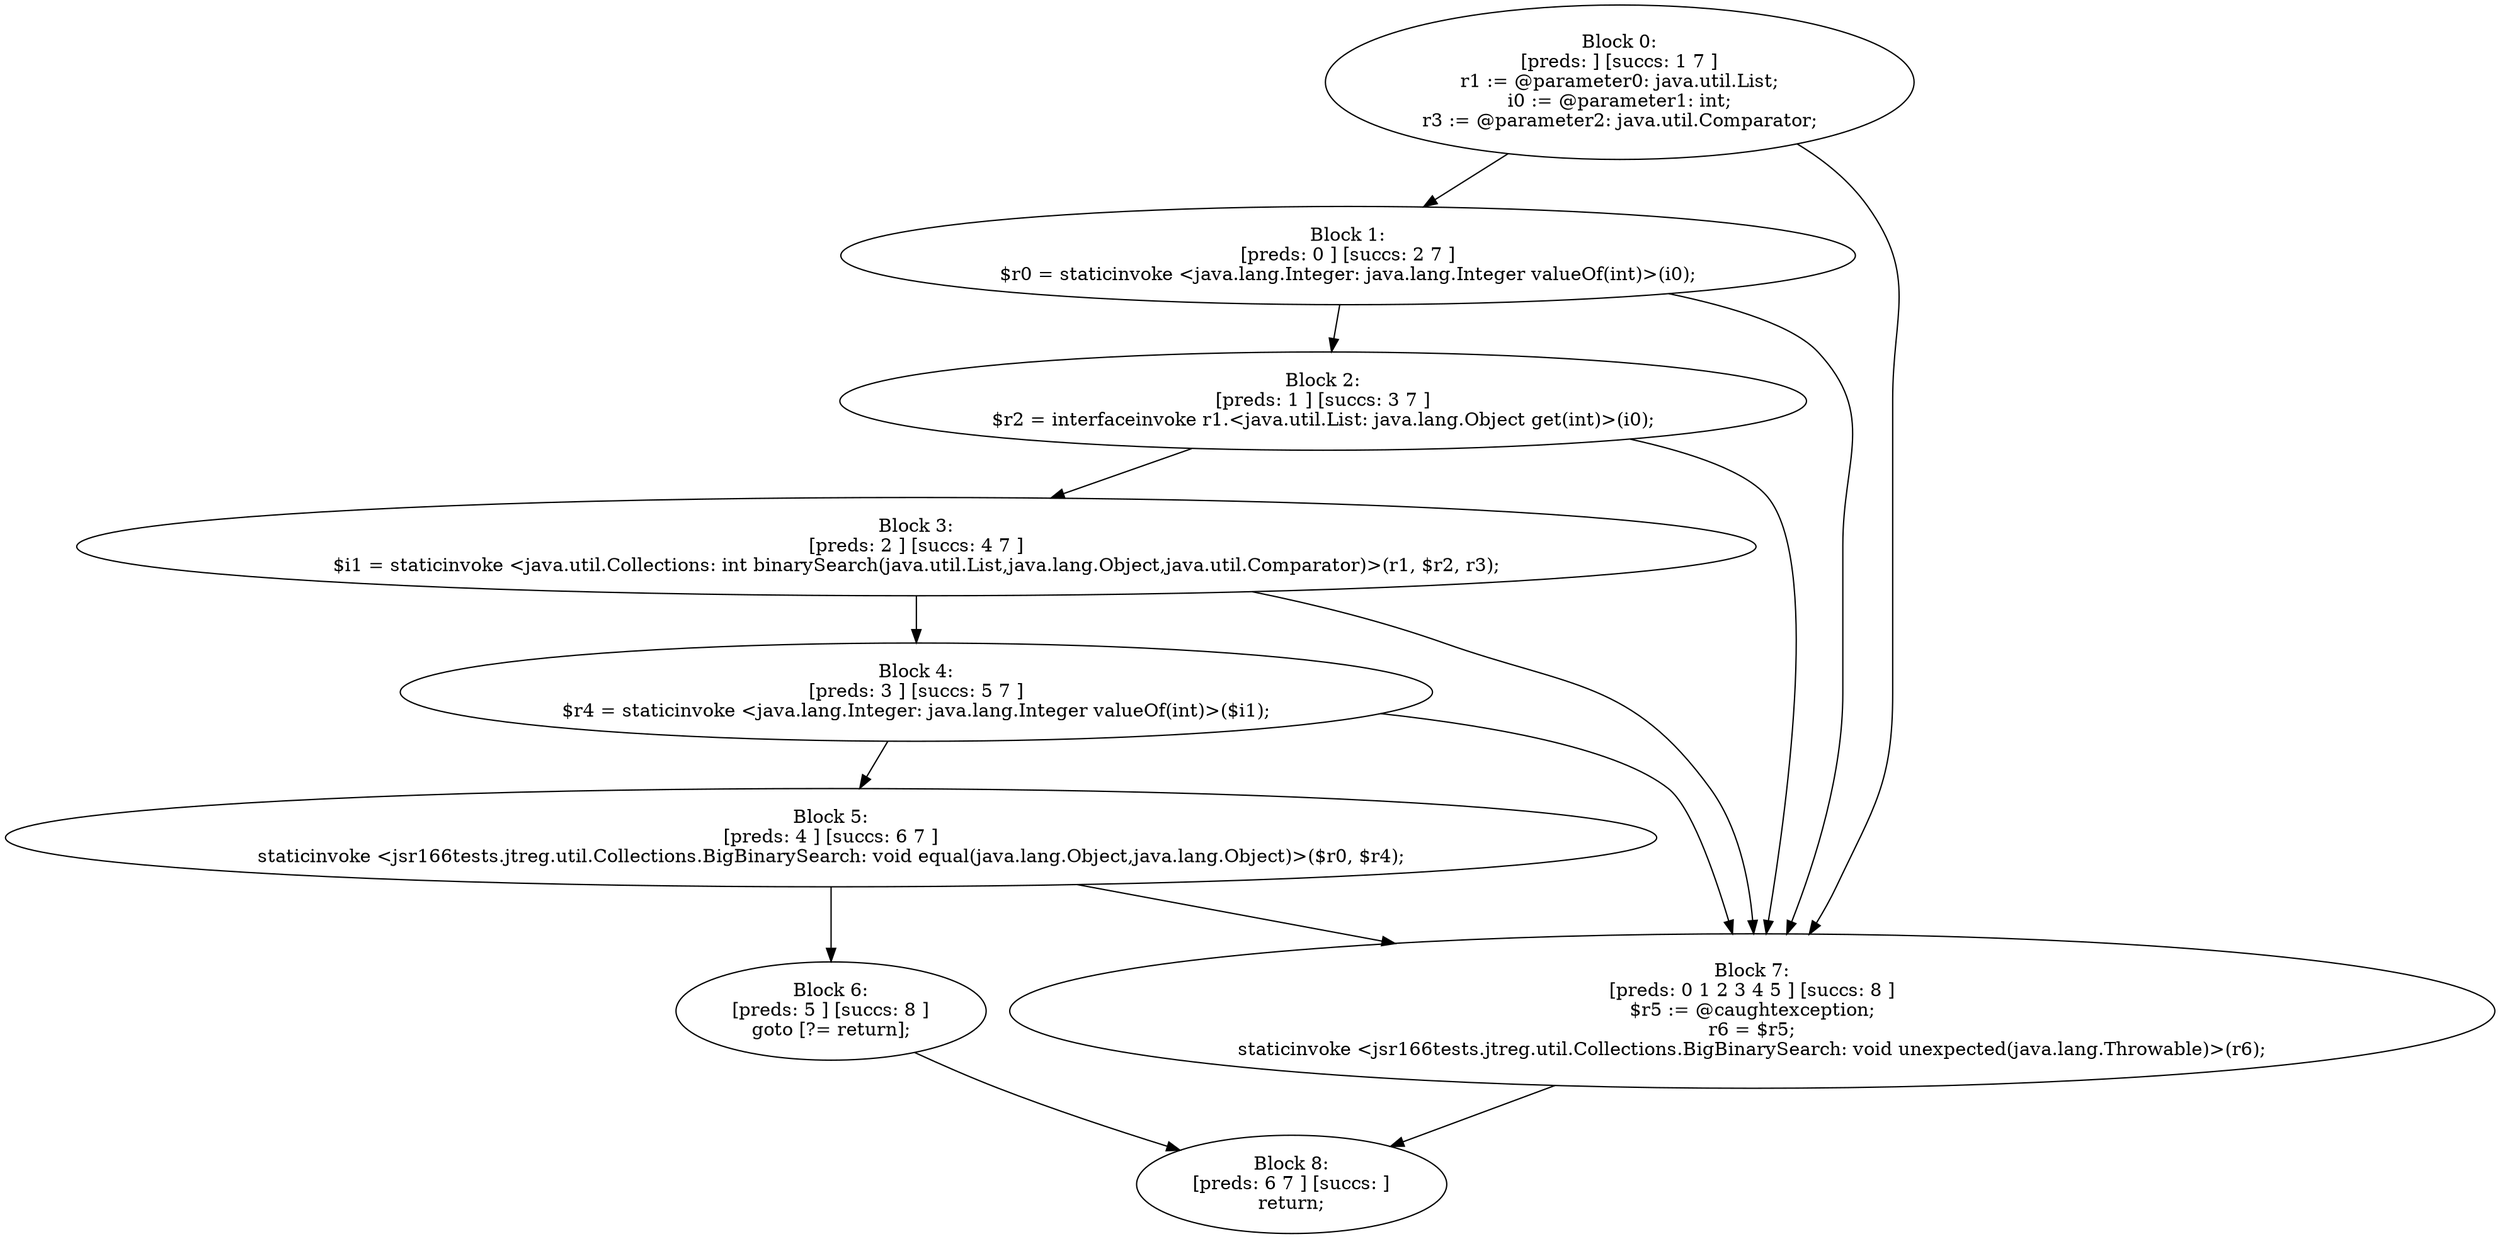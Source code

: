 digraph "unitGraph" {
    "Block 0:
[preds: ] [succs: 1 7 ]
r1 := @parameter0: java.util.List;
i0 := @parameter1: int;
r3 := @parameter2: java.util.Comparator;
"
    "Block 1:
[preds: 0 ] [succs: 2 7 ]
$r0 = staticinvoke <java.lang.Integer: java.lang.Integer valueOf(int)>(i0);
"
    "Block 2:
[preds: 1 ] [succs: 3 7 ]
$r2 = interfaceinvoke r1.<java.util.List: java.lang.Object get(int)>(i0);
"
    "Block 3:
[preds: 2 ] [succs: 4 7 ]
$i1 = staticinvoke <java.util.Collections: int binarySearch(java.util.List,java.lang.Object,java.util.Comparator)>(r1, $r2, r3);
"
    "Block 4:
[preds: 3 ] [succs: 5 7 ]
$r4 = staticinvoke <java.lang.Integer: java.lang.Integer valueOf(int)>($i1);
"
    "Block 5:
[preds: 4 ] [succs: 6 7 ]
staticinvoke <jsr166tests.jtreg.util.Collections.BigBinarySearch: void equal(java.lang.Object,java.lang.Object)>($r0, $r4);
"
    "Block 6:
[preds: 5 ] [succs: 8 ]
goto [?= return];
"
    "Block 7:
[preds: 0 1 2 3 4 5 ] [succs: 8 ]
$r5 := @caughtexception;
r6 = $r5;
staticinvoke <jsr166tests.jtreg.util.Collections.BigBinarySearch: void unexpected(java.lang.Throwable)>(r6);
"
    "Block 8:
[preds: 6 7 ] [succs: ]
return;
"
    "Block 0:
[preds: ] [succs: 1 7 ]
r1 := @parameter0: java.util.List;
i0 := @parameter1: int;
r3 := @parameter2: java.util.Comparator;
"->"Block 1:
[preds: 0 ] [succs: 2 7 ]
$r0 = staticinvoke <java.lang.Integer: java.lang.Integer valueOf(int)>(i0);
";
    "Block 0:
[preds: ] [succs: 1 7 ]
r1 := @parameter0: java.util.List;
i0 := @parameter1: int;
r3 := @parameter2: java.util.Comparator;
"->"Block 7:
[preds: 0 1 2 3 4 5 ] [succs: 8 ]
$r5 := @caughtexception;
r6 = $r5;
staticinvoke <jsr166tests.jtreg.util.Collections.BigBinarySearch: void unexpected(java.lang.Throwable)>(r6);
";
    "Block 1:
[preds: 0 ] [succs: 2 7 ]
$r0 = staticinvoke <java.lang.Integer: java.lang.Integer valueOf(int)>(i0);
"->"Block 2:
[preds: 1 ] [succs: 3 7 ]
$r2 = interfaceinvoke r1.<java.util.List: java.lang.Object get(int)>(i0);
";
    "Block 1:
[preds: 0 ] [succs: 2 7 ]
$r0 = staticinvoke <java.lang.Integer: java.lang.Integer valueOf(int)>(i0);
"->"Block 7:
[preds: 0 1 2 3 4 5 ] [succs: 8 ]
$r5 := @caughtexception;
r6 = $r5;
staticinvoke <jsr166tests.jtreg.util.Collections.BigBinarySearch: void unexpected(java.lang.Throwable)>(r6);
";
    "Block 2:
[preds: 1 ] [succs: 3 7 ]
$r2 = interfaceinvoke r1.<java.util.List: java.lang.Object get(int)>(i0);
"->"Block 3:
[preds: 2 ] [succs: 4 7 ]
$i1 = staticinvoke <java.util.Collections: int binarySearch(java.util.List,java.lang.Object,java.util.Comparator)>(r1, $r2, r3);
";
    "Block 2:
[preds: 1 ] [succs: 3 7 ]
$r2 = interfaceinvoke r1.<java.util.List: java.lang.Object get(int)>(i0);
"->"Block 7:
[preds: 0 1 2 3 4 5 ] [succs: 8 ]
$r5 := @caughtexception;
r6 = $r5;
staticinvoke <jsr166tests.jtreg.util.Collections.BigBinarySearch: void unexpected(java.lang.Throwable)>(r6);
";
    "Block 3:
[preds: 2 ] [succs: 4 7 ]
$i1 = staticinvoke <java.util.Collections: int binarySearch(java.util.List,java.lang.Object,java.util.Comparator)>(r1, $r2, r3);
"->"Block 4:
[preds: 3 ] [succs: 5 7 ]
$r4 = staticinvoke <java.lang.Integer: java.lang.Integer valueOf(int)>($i1);
";
    "Block 3:
[preds: 2 ] [succs: 4 7 ]
$i1 = staticinvoke <java.util.Collections: int binarySearch(java.util.List,java.lang.Object,java.util.Comparator)>(r1, $r2, r3);
"->"Block 7:
[preds: 0 1 2 3 4 5 ] [succs: 8 ]
$r5 := @caughtexception;
r6 = $r5;
staticinvoke <jsr166tests.jtreg.util.Collections.BigBinarySearch: void unexpected(java.lang.Throwable)>(r6);
";
    "Block 4:
[preds: 3 ] [succs: 5 7 ]
$r4 = staticinvoke <java.lang.Integer: java.lang.Integer valueOf(int)>($i1);
"->"Block 5:
[preds: 4 ] [succs: 6 7 ]
staticinvoke <jsr166tests.jtreg.util.Collections.BigBinarySearch: void equal(java.lang.Object,java.lang.Object)>($r0, $r4);
";
    "Block 4:
[preds: 3 ] [succs: 5 7 ]
$r4 = staticinvoke <java.lang.Integer: java.lang.Integer valueOf(int)>($i1);
"->"Block 7:
[preds: 0 1 2 3 4 5 ] [succs: 8 ]
$r5 := @caughtexception;
r6 = $r5;
staticinvoke <jsr166tests.jtreg.util.Collections.BigBinarySearch: void unexpected(java.lang.Throwable)>(r6);
";
    "Block 5:
[preds: 4 ] [succs: 6 7 ]
staticinvoke <jsr166tests.jtreg.util.Collections.BigBinarySearch: void equal(java.lang.Object,java.lang.Object)>($r0, $r4);
"->"Block 6:
[preds: 5 ] [succs: 8 ]
goto [?= return];
";
    "Block 5:
[preds: 4 ] [succs: 6 7 ]
staticinvoke <jsr166tests.jtreg.util.Collections.BigBinarySearch: void equal(java.lang.Object,java.lang.Object)>($r0, $r4);
"->"Block 7:
[preds: 0 1 2 3 4 5 ] [succs: 8 ]
$r5 := @caughtexception;
r6 = $r5;
staticinvoke <jsr166tests.jtreg.util.Collections.BigBinarySearch: void unexpected(java.lang.Throwable)>(r6);
";
    "Block 6:
[preds: 5 ] [succs: 8 ]
goto [?= return];
"->"Block 8:
[preds: 6 7 ] [succs: ]
return;
";
    "Block 7:
[preds: 0 1 2 3 4 5 ] [succs: 8 ]
$r5 := @caughtexception;
r6 = $r5;
staticinvoke <jsr166tests.jtreg.util.Collections.BigBinarySearch: void unexpected(java.lang.Throwable)>(r6);
"->"Block 8:
[preds: 6 7 ] [succs: ]
return;
";
}
